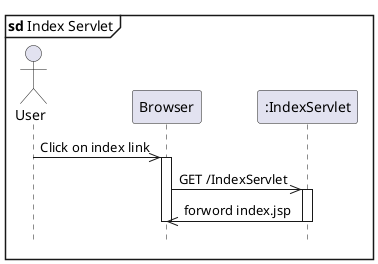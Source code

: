 @startuml indexServlet

hide footbox
mainframe <b>sd</b> Index Servlet
actor User
participant "Browser" as Browser
participant ":IndexServlet" as IndexServlet


User ->> Browser: Click on index link
    activate Browser
        Browser ->> IndexServlet : GET /IndexServlet
        activate IndexServlet
            IndexServlet ->> Browser: forword index.jsp
        deactivate IndexServlet
    deactivate Browser

